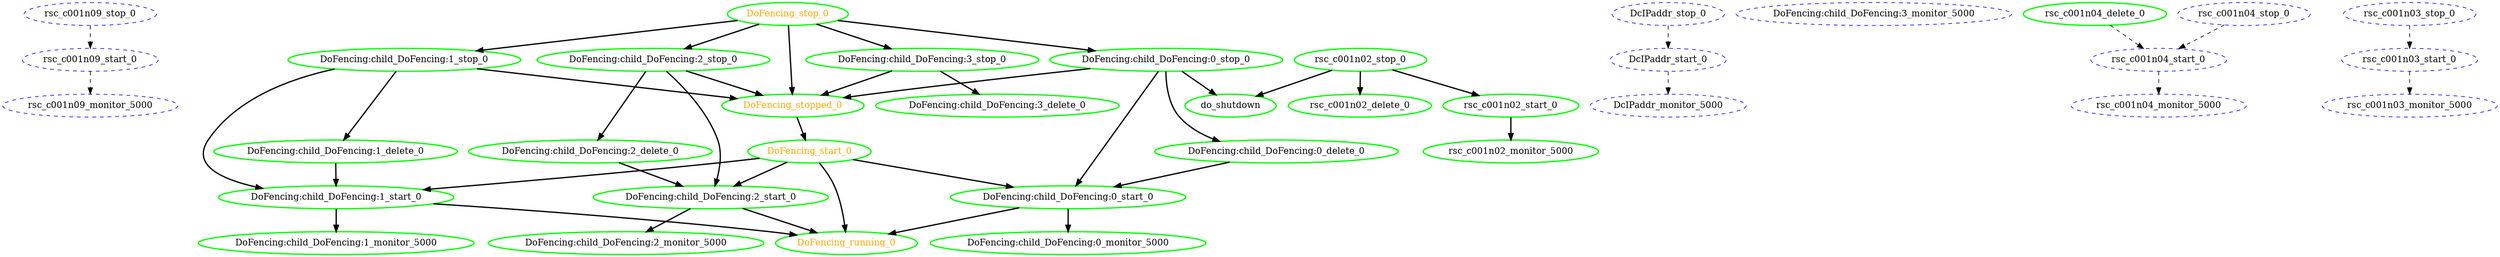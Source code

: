 digraph "g" {
	size = "30,30"
"rsc_c001n09_monitor_5000" [ style="dashed" color="blue" fontcolor="black" ]
"DoFencing:child_DoFencing:1_monitor_5000" [ tooltip="c001n09" style=bold color="green" fontcolor="black" ]
"DoFencing:child_DoFencing:1_delete_0" [ tooltip="c001n09" style=bold color="green" fontcolor="black" ]
"DcIPaddr_monitor_5000" [ style="dashed" color="blue" fontcolor="black" ]
"DoFencing:child_DoFencing:3_monitor_5000" [ style="dashed" color="blue" fontcolor="black" ]
"rsc_c001n02_monitor_5000" [ tooltip="c001n03" style=bold color="green" fontcolor="black" ]
"DoFencing:child_DoFencing:2_monitor_5000" [ tooltip="c001n03" style=bold color="green" fontcolor="black" ]
"DoFencing:child_DoFencing:2_delete_0" [ tooltip="c001n02" style=bold color="green" fontcolor="black" ]
"rsc_c001n04_monitor_5000" [ style="dashed" color="blue" fontcolor="black" ]
"rsc_c001n04_delete_0" [ tooltip="c001n02" style=bold color="green" fontcolor="black" ]
"DoFencing:child_DoFencing:0_monitor_5000" [ tooltip="c001n04" style=bold color="green" fontcolor="black" ]
"DoFencing:child_DoFencing:0_delete_0" [ tooltip="c001n03" style=bold color="green" fontcolor="black" ]
"rsc_c001n03_monitor_5000" [ style="dashed" color="blue" fontcolor="black" ]
"DcIPaddr_stop_0" [ style="dashed" color="blue" fontcolor="black" ]
"DcIPaddr_start_0" [ style="dashed" color="blue" fontcolor="black" ]
"rsc_c001n09_stop_0" [ style="dashed" color="blue" fontcolor="black" ]
"rsc_c001n09_start_0" [ style="dashed" color="blue" fontcolor="black" ]
"rsc_c001n02_stop_0" [ tooltip="c001n02" style=bold color="green" fontcolor="black" ]
"rsc_c001n02_start_0" [ tooltip="c001n03" style=bold color="green" fontcolor="black" ]
"rsc_c001n02_delete_0" [ tooltip="c001n02" style=bold color="green" fontcolor="black" ]
"rsc_c001n03_stop_0" [ style="dashed" color="blue" fontcolor="black" ]
"rsc_c001n03_start_0" [ style="dashed" color="blue" fontcolor="black" ]
"rsc_c001n04_stop_0" [ style="dashed" color="blue" fontcolor="black" ]
"rsc_c001n04_start_0" [ style="dashed" color="blue" fontcolor="black" ]
"DoFencing:child_DoFencing:0_stop_0" [ tooltip="c001n02" style=bold color="green" fontcolor="black" ]
"DoFencing:child_DoFencing:0_start_0" [ tooltip="c001n04" style=bold color="green" fontcolor="black" ]
"DoFencing:child_DoFencing:0_delete_0" [ tooltip="c001n02" style=bold color="green" fontcolor="black" ]
"DoFencing:child_DoFencing:1_stop_0" [ tooltip="c001n03" style=bold color="green" fontcolor="black" ]
"DoFencing:child_DoFencing:1_start_0" [ tooltip="c001n09" style=bold color="green" fontcolor="black" ]
"DoFencing:child_DoFencing:1_delete_0" [ tooltip="c001n03" style=bold color="green" fontcolor="black" ]
"DoFencing:child_DoFencing:2_stop_0" [ tooltip="c001n04" style=bold color="green" fontcolor="black" ]
"DoFencing:child_DoFencing:2_start_0" [ tooltip="c001n03" style=bold color="green" fontcolor="black" ]
"DoFencing:child_DoFencing:2_delete_0" [ tooltip="c001n04" style=bold color="green" fontcolor="black" ]
"DoFencing:child_DoFencing:3_stop_0" [ tooltip="c001n09" style=bold color="green" fontcolor="black" ]
"DoFencing:child_DoFencing:3_delete_0" [ tooltip="c001n09" style=bold color="green" fontcolor="black" ]
"DoFencing_start_0" [ tooltip="" style=bold color="green" fontcolor="orange" ]
"DoFencing_running_0" [ tooltip="" style=bold color="green" fontcolor="orange" ]
"DoFencing_stop_0" [ tooltip="" style=bold color="green" fontcolor="orange" ]
"DoFencing_stopped_0" [ tooltip="" style=bold color="green" fontcolor="orange" ]
"do_shutdown" [ tooltip="c001n02" style=bold color="green" fontcolor="black" ]
"rsc_c001n09_start_0" -> "rsc_c001n09_monitor_5000" [ style = dashed]
"DoFencing:child_DoFencing:1_start_0" -> "DoFencing:child_DoFencing:1_monitor_5000" [ style = bold]
"DcIPaddr_start_0" -> "DcIPaddr_monitor_5000" [ style = dashed]
"rsc_c001n02_start_0" -> "rsc_c001n02_monitor_5000" [ style = bold]
"DoFencing:child_DoFencing:2_start_0" -> "DoFencing:child_DoFencing:2_monitor_5000" [ style = bold]
"rsc_c001n04_start_0" -> "rsc_c001n04_monitor_5000" [ style = dashed]
"DoFencing:child_DoFencing:0_start_0" -> "DoFencing:child_DoFencing:0_monitor_5000" [ style = bold]
"rsc_c001n03_start_0" -> "rsc_c001n03_monitor_5000" [ style = dashed]
"DcIPaddr_stop_0" -> "DcIPaddr_start_0" [ style = dashed]
"rsc_c001n09_stop_0" -> "rsc_c001n09_start_0" [ style = dashed]
"rsc_c001n02_stop_0" -> "rsc_c001n02_start_0" [ style = bold]
"rsc_c001n02_stop_0" -> "rsc_c001n02_delete_0" [ style = bold]
"rsc_c001n03_stop_0" -> "rsc_c001n03_start_0" [ style = dashed]
"rsc_c001n04_delete_0" -> "rsc_c001n04_start_0" [ style = dashed]
"rsc_c001n04_stop_0" -> "rsc_c001n04_start_0" [ style = dashed]
"DoFencing_stop_0" -> "DoFencing:child_DoFencing:0_stop_0" [ style = bold]
"DoFencing:child_DoFencing:0_delete_0" -> "DoFencing:child_DoFencing:0_start_0" [ style = bold]
"DoFencing:child_DoFencing:0_stop_0" -> "DoFencing:child_DoFencing:0_start_0" [ style = bold]
"DoFencing_start_0" -> "DoFencing:child_DoFencing:0_start_0" [ style = bold]
"DoFencing:child_DoFencing:0_stop_0" -> "DoFencing:child_DoFencing:0_delete_0" [ style = bold]
"DoFencing_stop_0" -> "DoFencing:child_DoFencing:1_stop_0" [ style = bold]
"DoFencing:child_DoFencing:1_delete_0" -> "DoFencing:child_DoFencing:1_start_0" [ style = bold]
"DoFencing:child_DoFencing:1_stop_0" -> "DoFencing:child_DoFencing:1_start_0" [ style = bold]
"DoFencing_start_0" -> "DoFencing:child_DoFencing:1_start_0" [ style = bold]
"DoFencing:child_DoFencing:1_stop_0" -> "DoFencing:child_DoFencing:1_delete_0" [ style = bold]
"DoFencing_stop_0" -> "DoFencing:child_DoFencing:2_stop_0" [ style = bold]
"DoFencing:child_DoFencing:2_delete_0" -> "DoFencing:child_DoFencing:2_start_0" [ style = bold]
"DoFencing:child_DoFencing:2_stop_0" -> "DoFencing:child_DoFencing:2_start_0" [ style = bold]
"DoFencing_start_0" -> "DoFencing:child_DoFencing:2_start_0" [ style = bold]
"DoFencing:child_DoFencing:2_stop_0" -> "DoFencing:child_DoFencing:2_delete_0" [ style = bold]
"DoFencing_stop_0" -> "DoFencing:child_DoFencing:3_stop_0" [ style = bold]
"DoFencing:child_DoFencing:3_stop_0" -> "DoFencing:child_DoFencing:3_delete_0" [ style = bold]
"DoFencing_stopped_0" -> "DoFencing_start_0" [ style = bold]
"DoFencing:child_DoFencing:0_start_0" -> "DoFencing_running_0" [ style = bold]
"DoFencing:child_DoFencing:1_start_0" -> "DoFencing_running_0" [ style = bold]
"DoFencing:child_DoFencing:2_start_0" -> "DoFencing_running_0" [ style = bold]
"DoFencing_start_0" -> "DoFencing_running_0" [ style = bold]
"DoFencing:child_DoFencing:0_stop_0" -> "DoFencing_stopped_0" [ style = bold]
"DoFencing:child_DoFencing:1_stop_0" -> "DoFencing_stopped_0" [ style = bold]
"DoFencing:child_DoFencing:2_stop_0" -> "DoFencing_stopped_0" [ style = bold]
"DoFencing:child_DoFencing:3_stop_0" -> "DoFencing_stopped_0" [ style = bold]
"DoFencing_stop_0" -> "DoFencing_stopped_0" [ style = bold]
"rsc_c001n02_stop_0" -> "do_shutdown" [ style = bold]
"DoFencing:child_DoFencing:0_stop_0" -> "do_shutdown" [ style = bold]
}
